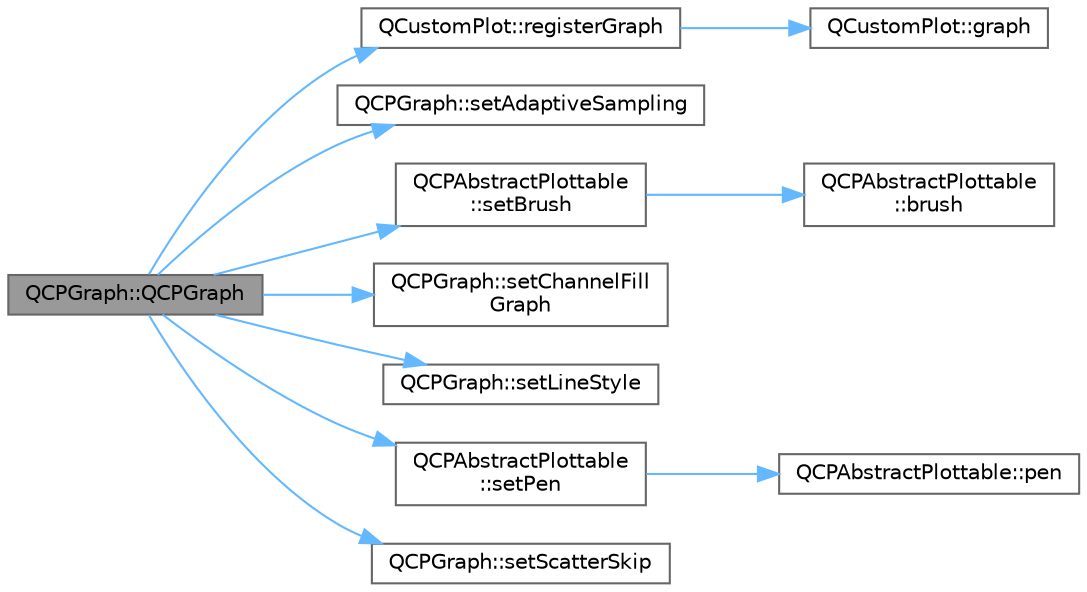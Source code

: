 digraph "QCPGraph::QCPGraph"
{
 // LATEX_PDF_SIZE
  bgcolor="transparent";
  edge [fontname=Helvetica,fontsize=10,labelfontname=Helvetica,labelfontsize=10];
  node [fontname=Helvetica,fontsize=10,shape=box,height=0.2,width=0.4];
  rankdir="LR";
  Node1 [label="QCPGraph::QCPGraph",height=0.2,width=0.4,color="gray40", fillcolor="grey60", style="filled", fontcolor="black",tooltip=" "];
  Node1 -> Node2 [color="steelblue1",style="solid"];
  Node2 [label="QCustomPlot::registerGraph",height=0.2,width=0.4,color="grey40", fillcolor="white", style="filled",URL="$class_q_custom_plot.html#acfc01230bddaea4f1782e4aa7d130af6",tooltip=" "];
  Node2 -> Node3 [color="steelblue1",style="solid"];
  Node3 [label="QCustomPlot::graph",height=0.2,width=0.4,color="grey40", fillcolor="white", style="filled",URL="$class_q_custom_plot.html#aac190865a67f19af3fdf2136774997af",tooltip=" "];
  Node1 -> Node4 [color="steelblue1",style="solid"];
  Node4 [label="QCPGraph::setAdaptiveSampling",height=0.2,width=0.4,color="grey40", fillcolor="white", style="filled",URL="$class_q_c_p_graph.html#ab468cd600160f327836aa0644291e64c",tooltip=" "];
  Node1 -> Node5 [color="steelblue1",style="solid"];
  Node5 [label="QCPAbstractPlottable\l::setBrush",height=0.2,width=0.4,color="grey40", fillcolor="white", style="filled",URL="$class_q_c_p_abstract_plottable.html#a7a4b92144dca6453a1f0f210e27edc74",tooltip=" "];
  Node5 -> Node6 [color="steelblue1",style="solid"];
  Node6 [label="QCPAbstractPlottable\l::brush",height=0.2,width=0.4,color="grey40", fillcolor="white", style="filled",URL="$class_q_c_p_abstract_plottable.html#a893b4896dfd92b68b05b2600b80f5826",tooltip=" "];
  Node1 -> Node7 [color="steelblue1",style="solid"];
  Node7 [label="QCPGraph::setChannelFill\lGraph",height=0.2,width=0.4,color="grey40", fillcolor="white", style="filled",URL="$class_q_c_p_graph.html#a2d03156df1b64037a2e36cfa50351ca3",tooltip=" "];
  Node1 -> Node8 [color="steelblue1",style="solid"];
  Node8 [label="QCPGraph::setLineStyle",height=0.2,width=0.4,color="grey40", fillcolor="white", style="filled",URL="$class_q_c_p_graph.html#a513fecccff5b2a50ce53f665338c60ff",tooltip=" "];
  Node1 -> Node9 [color="steelblue1",style="solid"];
  Node9 [label="QCPAbstractPlottable\l::setPen",height=0.2,width=0.4,color="grey40", fillcolor="white", style="filled",URL="$class_q_c_p_abstract_plottable.html#ab74b09ae4c0e7e13142fe4b5bf46cac7",tooltip=" "];
  Node9 -> Node10 [color="steelblue1",style="solid"];
  Node10 [label="QCPAbstractPlottable::pen",height=0.2,width=0.4,color="grey40", fillcolor="white", style="filled",URL="$class_q_c_p_abstract_plottable.html#ad5972efc31344e5a7a78ab4f8864b2d3",tooltip=" "];
  Node1 -> Node11 [color="steelblue1",style="solid"];
  Node11 [label="QCPGraph::setScatterSkip",height=0.2,width=0.4,color="grey40", fillcolor="white", style="filled",URL="$class_q_c_p_graph.html#a17cebd3196f434258abb82ba6dc443f2",tooltip=" "];
}

